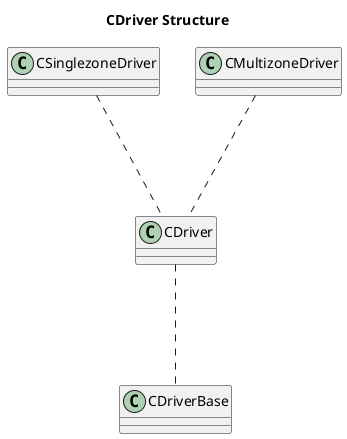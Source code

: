 @startuml1
title CDriver Structure
CDriver--.CDriverBase
CSinglezoneDriver--.CDriver
CMultizoneDriver--.CDriver
newpage
title Cintegration Structure
CMultiGridIntegration--.Cintegration
CNewtonIntegration--.Cintegration
CSingleGridIntegration--.Cintegration
newpage
title CIteration Structure
CTurboIteration--.CFluidIteration

newpage
title CSolver Structure
CNSSolver--.CEulerSolver
CEulerSolver--.CFVMFlowSolverBase
CFVMFlowSolverBase--.Csolver
CTurbSSTSolver--.CTurbSolver
CTurbSASolver--.CTurbSolver
CTurbSolver--.CScalarSolver
CScalarSolver--.Csolver
CBaselineSolver--.Csolver

newpage
title COutput Structure
CMultizoneOutput--.Coutput
CMeshOutput--.Coutput
CFVMOutput--.Coutput
CBaselineOutput--.Coutput
CFlowCompOutput--.CFlowOutput
CFlowCompFEMOutput--.CFlowOutput
CFlowOutput--.CFVMOutput

newpage
title CVariable Structure
CBaselineVariable--.Cvariable
CMeshVariable--.Cvariable
CNSVariable--.CEulerVariable
CEulerVariable--.CFlowVariable
CFlowVariable--.Cvariable
CTurbSAVariable--.CTurbVariable
CTurbSSTVariable--.CTurbVariable
CTurbVariable--.CScalarVariable
CScalarVariable--.Cvariable
@endumld
